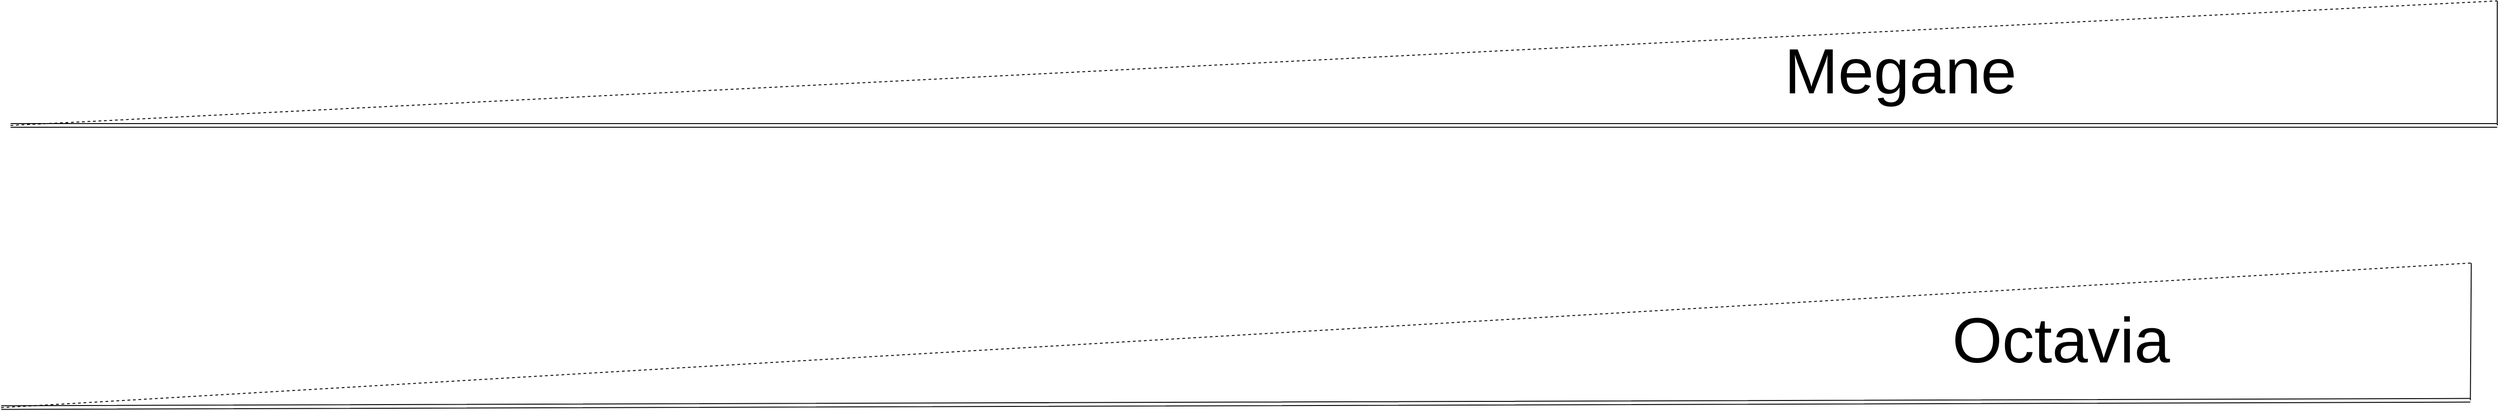 <mxfile version="13.4.9" type="github" pages="3"><diagram id="l_TrJoVECPqV2X7xMRnW" name="Page-1"><mxGraphModel dx="3555" dy="1908" grid="1" gridSize="10" guides="1" tooltips="1" connect="1" arrows="1" fold="1" page="1" pageScale="1" pageWidth="1169" pageHeight="827" math="0" shadow="0"><root><mxCell id="0"/><mxCell id="1" parent="0"/><mxCell id="27ARASshBPsOvGNV7jPt-13" value="" style="group" vertex="1" connectable="0" parent="1"><mxGeometry x="247.5" y="30" width="2711" height="136" as="geometry"/></mxCell><mxCell id="27ARASshBPsOvGNV7jPt-1" value="" style="shape=link;html=1;" edge="1" parent="27ARASshBPsOvGNV7jPt-13"><mxGeometry width="100" relative="1" as="geometry"><mxPoint y="136" as="sourcePoint"/><mxPoint x="2711" y="136" as="targetPoint"/></mxGeometry></mxCell><mxCell id="27ARASshBPsOvGNV7jPt-4" value="" style="endArrow=none;html=1;" edge="1" parent="27ARASshBPsOvGNV7jPt-13"><mxGeometry width="50" height="50" relative="1" as="geometry"><mxPoint x="2711" y="136" as="sourcePoint"/><mxPoint x="2711" as="targetPoint"/></mxGeometry></mxCell><mxCell id="27ARASshBPsOvGNV7jPt-7" value="" style="endArrow=none;dashed=1;html=1;" edge="1" parent="27ARASshBPsOvGNV7jPt-13"><mxGeometry width="50" height="50" relative="1" as="geometry"><mxPoint y="136" as="sourcePoint"/><mxPoint x="2711" as="targetPoint"/></mxGeometry></mxCell><mxCell id="27ARASshBPsOvGNV7jPt-9" value="Megane" style="text;html=1;strokeColor=none;fillColor=none;align=center;verticalAlign=middle;whiteSpace=wrap;rounded=0;fontSize=70;" vertex="1" parent="27ARASshBPsOvGNV7jPt-13"><mxGeometry x="2040" y="66" width="40" height="20" as="geometry"/></mxCell><mxCell id="27ARASshBPsOvGNV7jPt-14" value="" style="group;rotation=0;" vertex="1" connectable="0" parent="1"><mxGeometry x="237.2" y="320.31" width="2693" height="150" as="geometry"/></mxCell><mxCell id="27ARASshBPsOvGNV7jPt-2" value="" style="shape=link;html=1;" edge="1" parent="27ARASshBPsOvGNV7jPt-14"><mxGeometry width="100" relative="1" as="geometry"><mxPoint y="154" as="sourcePoint"/><mxPoint x="2692" y="146" as="targetPoint"/></mxGeometry></mxCell><mxCell id="27ARASshBPsOvGNV7jPt-3" value="" style="endArrow=none;html=1;" edge="1" parent="27ARASshBPsOvGNV7jPt-14"><mxGeometry width="50" height="50" relative="1" as="geometry"><mxPoint x="2692" y="146" as="sourcePoint"/><mxPoint x="2693" y="-4" as="targetPoint"/></mxGeometry></mxCell><mxCell id="27ARASshBPsOvGNV7jPt-5" value="" style="endArrow=none;dashed=1;html=1;" edge="1" parent="27ARASshBPsOvGNV7jPt-14"><mxGeometry width="50" height="50" relative="1" as="geometry"><mxPoint y="154" as="sourcePoint"/><mxPoint x="2693" y="-4" as="targetPoint"/></mxGeometry></mxCell><mxCell id="27ARASshBPsOvGNV7jPt-12" value="Octavia" style="text;html=1;strokeColor=none;fillColor=none;align=center;verticalAlign=middle;whiteSpace=wrap;rounded=0;fontSize=70;rotation=0;" vertex="1" parent="27ARASshBPsOvGNV7jPt-14"><mxGeometry x="2226" y="70" width="40.104" height="19.355" as="geometry"/></mxCell></root></mxGraphModel></diagram><diagram id="xk9uP4bCtj-_6fyAz8J7" name="Page-2"><mxGraphModel dx="5688" dy="3052" grid="1" gridSize="10" guides="1" tooltips="1" connect="1" arrows="1" fold="1" page="1" pageScale="1" pageWidth="1169" pageHeight="827" math="0" shadow="0"><root><mxCell id="iH5ovM35MSY2ZIqnnjk7-0"/><mxCell id="iH5ovM35MSY2ZIqnnjk7-1" parent="iH5ovM35MSY2ZIqnnjk7-0"/><mxCell id="b6bDiiuFLlXk79BdLAQ--10" value="" style="endArrow=none;html=1;fontSize=71;" edge="1" parent="iH5ovM35MSY2ZIqnnjk7-1"><mxGeometry width="50" height="50" relative="1" as="geometry"><mxPoint x="1270" y="520" as="sourcePoint"/><mxPoint x="2070" y="720" as="targetPoint"/></mxGeometry></mxCell><mxCell id="b6bDiiuFLlXk79BdLAQ--11" value="" style="endArrow=none;html=1;fontSize=71;" edge="1" parent="iH5ovM35MSY2ZIqnnjk7-1"><mxGeometry width="50" height="50" relative="1" as="geometry"><mxPoint x="1270" y="520" as="sourcePoint"/><mxPoint x="350" y="520" as="targetPoint"/></mxGeometry></mxCell><mxCell id="b6bDiiuFLlXk79BdLAQ--12" value="" style="endArrow=none;html=1;fontSize=71;" edge="1" parent="iH5ovM35MSY2ZIqnnjk7-1"><mxGeometry width="50" height="50" relative="1" as="geometry"><mxPoint x="4450" y="715" as="sourcePoint"/><mxPoint x="2070" y="720" as="targetPoint"/></mxGeometry></mxCell><mxCell id="qaS2Tdf6AerzWPk5DBj--0" value="" style="group;rotation=5;" vertex="1" connectable="0" parent="iH5ovM35MSY2ZIqnnjk7-1"><mxGeometry x="1110" y="450" width="2693" height="150" as="geometry"/></mxCell><mxCell id="qaS2Tdf6AerzWPk5DBj--1" value="" style="shape=link;html=1;" edge="1" parent="qaS2Tdf6AerzWPk5DBj--0"><mxGeometry width="100" relative="1" as="geometry"><mxPoint x="-2" y="36" as="sourcePoint"/><mxPoint x="2681" y="263" as="targetPoint"/></mxGeometry></mxCell><mxCell id="qaS2Tdf6AerzWPk5DBj--2" value="" style="endArrow=none;html=1;" edge="1" parent="qaS2Tdf6AerzWPk5DBj--0"><mxGeometry width="50" height="50" relative="1" as="geometry"><mxPoint x="2681" y="263" as="sourcePoint"/><mxPoint x="2695" y="114" as="targetPoint"/></mxGeometry></mxCell><mxCell id="qaS2Tdf6AerzWPk5DBj--3" value="" style="endArrow=none;dashed=1;html=1;" edge="1" parent="qaS2Tdf6AerzWPk5DBj--0"><mxGeometry width="50" height="50" relative="1" as="geometry"><mxPoint x="-2" y="36" as="sourcePoint"/><mxPoint x="2695" y="114" as="targetPoint"/></mxGeometry></mxCell><mxCell id="qaS2Tdf6AerzWPk5DBj--4" value="Octavia" style="text;html=1;strokeColor=none;fillColor=none;align=center;verticalAlign=middle;whiteSpace=wrap;rounded=0;fontSize=70;rotation=5;" vertex="1" parent="qaS2Tdf6AerzWPk5DBj--0"><mxGeometry x="2222" y="148" width="40.104" height="19.355" as="geometry"/></mxCell></root></mxGraphModel></diagram><diagram id="wd_Z0PZndkbtH9_vUOIS" name="Page-3"><mxGraphModel dx="4063" dy="2180" grid="1" gridSize="10" guides="1" tooltips="1" connect="1" arrows="1" fold="1" page="1" pageScale="1" pageWidth="1169" pageHeight="827" math="0" shadow="0"><root><mxCell id="gO_vmVoRox6itMMuDHz3-0"/><mxCell id="gO_vmVoRox6itMMuDHz3-1" parent="gO_vmVoRox6itMMuDHz3-0"/><mxCell id="5v9uv048e1vunpHyDZ9b-0" value="" style="endArrow=none;html=1;fontSize=71;" edge="1" parent="gO_vmVoRox6itMMuDHz3-1"><mxGeometry width="50" height="50" relative="1" as="geometry"><mxPoint x="1270" y="520" as="sourcePoint"/><mxPoint x="2070" y="720" as="targetPoint"/></mxGeometry></mxCell><mxCell id="5v9uv048e1vunpHyDZ9b-1" value="" style="endArrow=none;html=1;fontSize=71;" edge="1" parent="gO_vmVoRox6itMMuDHz3-1"><mxGeometry width="50" height="50" relative="1" as="geometry"><mxPoint x="1270" y="520" as="sourcePoint"/><mxPoint x="350" y="520" as="targetPoint"/></mxGeometry></mxCell><mxCell id="5v9uv048e1vunpHyDZ9b-2" value="" style="endArrow=none;html=1;fontSize=71;" edge="1" parent="gO_vmVoRox6itMMuDHz3-1"><mxGeometry width="50" height="50" relative="1" as="geometry"><mxPoint x="4450" y="715" as="sourcePoint"/><mxPoint x="2070" y="720" as="targetPoint"/></mxGeometry></mxCell><mxCell id="rPNGPfYps2WhBYeGO2oh-0" value="" style="group;rotation=5;" vertex="1" connectable="0" parent="gO_vmVoRox6itMMuDHz3-1"><mxGeometry x="820" y="460" width="2711" height="136" as="geometry"/></mxCell><mxCell id="rPNGPfYps2WhBYeGO2oh-1" value="" style="shape=link;html=1;" edge="1" parent="rPNGPfYps2WhBYeGO2oh-0"><mxGeometry width="100" relative="1" as="geometry"><mxPoint x="-1" y="18" as="sourcePoint"/><mxPoint x="2700" y="254" as="targetPoint"/></mxGeometry></mxCell><mxCell id="rPNGPfYps2WhBYeGO2oh-2" value="" style="endArrow=none;html=1;" edge="1" parent="rPNGPfYps2WhBYeGO2oh-0"><mxGeometry width="50" height="50" relative="1" as="geometry"><mxPoint x="2700" y="254" as="sourcePoint"/><mxPoint x="2712" y="118" as="targetPoint"/></mxGeometry></mxCell><mxCell id="rPNGPfYps2WhBYeGO2oh-3" value="" style="endArrow=none;dashed=1;html=1;" edge="1" parent="rPNGPfYps2WhBYeGO2oh-0"><mxGeometry width="50" height="50" relative="1" as="geometry"><mxPoint x="-1" y="18" as="sourcePoint"/><mxPoint x="2712" y="118" as="targetPoint"/></mxGeometry></mxCell><mxCell id="rPNGPfYps2WhBYeGO2oh-4" value="Megane" style="text;html=1;strokeColor=none;fillColor=none;align=center;verticalAlign=middle;whiteSpace=wrap;rounded=0;fontSize=70;rotation=5;" vertex="1" parent="rPNGPfYps2WhBYeGO2oh-0"><mxGeometry x="2037" y="127" width="40" height="20" as="geometry"/></mxCell></root></mxGraphModel></diagram></mxfile>